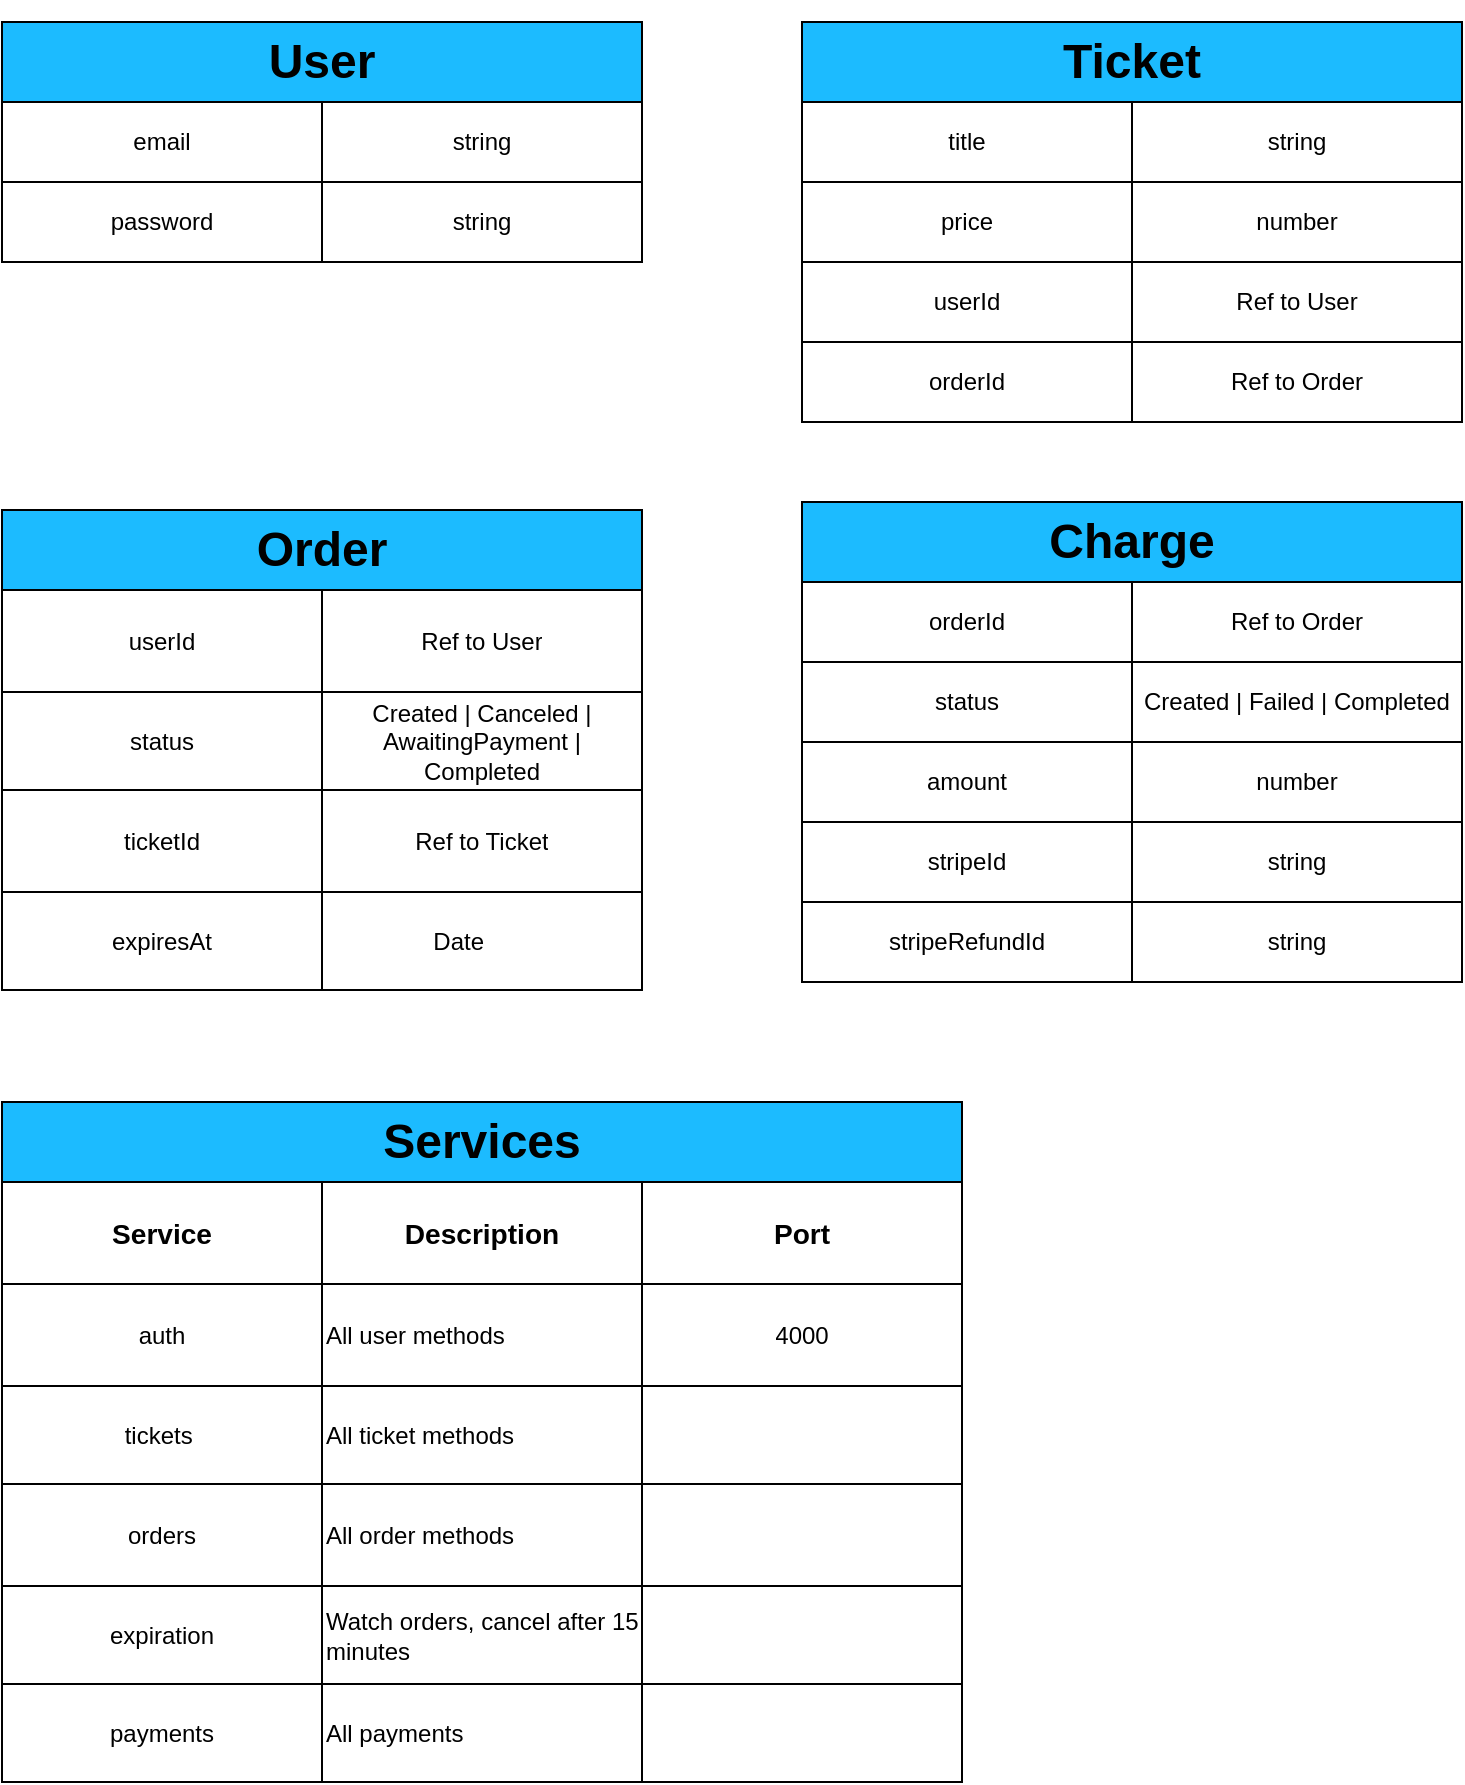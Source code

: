 <mxfile>
    <diagram id="C5RBs43oDa-KdzZeNtuy" name="Schema">
        <mxGraphModel dx="924" dy="2066" grid="1" gridSize="10" guides="1" tooltips="1" connect="1" arrows="1" fold="1" page="1" pageScale="1" pageWidth="827" pageHeight="1169" background="#ffffff" math="0" shadow="0">
            <root>
                <mxCell id="WIyWlLk6GJQsqaUBKTNV-0"/>
                <mxCell id="WIyWlLk6GJQsqaUBKTNV-1" parent="WIyWlLk6GJQsqaUBKTNV-0"/>
                <mxCell id="qfcaW2iggKkT8xaD9EVF-29" value="&lt;h1&gt;User&lt;/h1&gt;" style="shape=table;html=1;whiteSpace=wrap;startSize=40;container=1;collapsible=0;childLayout=tableLayout;strokeWidth=1;fillColor=#1CBBFF;strokeColor=#000000;fontColor=#000000;" parent="WIyWlLk6GJQsqaUBKTNV-1" vertex="1">
                    <mxGeometry x="40" width="320" height="120" as="geometry"/>
                </mxCell>
                <mxCell id="qfcaW2iggKkT8xaD9EVF-34" value="" style="shape=tableRow;horizontal=0;startSize=0;swimlaneHead=0;swimlaneBody=0;top=0;left=0;bottom=0;right=0;collapsible=0;dropTarget=0;fillColor=none;points=[[0,0.5],[1,0.5]];portConstraint=eastwest;strokeWidth=1;strokeColor=#000000;fontColor=#000000;" parent="qfcaW2iggKkT8xaD9EVF-29" vertex="1">
                    <mxGeometry y="40" width="320" height="40" as="geometry"/>
                </mxCell>
                <mxCell id="qfcaW2iggKkT8xaD9EVF-35" value="email" style="shape=partialRectangle;html=1;whiteSpace=wrap;connectable=0;fillColor=none;top=0;left=0;bottom=0;right=0;overflow=hidden;strokeWidth=1;strokeColor=#000000;fontColor=#000000;" parent="qfcaW2iggKkT8xaD9EVF-34" vertex="1">
                    <mxGeometry width="160" height="40" as="geometry">
                        <mxRectangle width="160" height="40" as="alternateBounds"/>
                    </mxGeometry>
                </mxCell>
                <mxCell id="qfcaW2iggKkT8xaD9EVF-37" value="string" style="shape=partialRectangle;html=1;whiteSpace=wrap;connectable=0;fillColor=none;top=0;left=0;bottom=0;right=0;overflow=hidden;strokeWidth=1;strokeColor=#000000;fontColor=#000000;" parent="qfcaW2iggKkT8xaD9EVF-34" vertex="1">
                    <mxGeometry x="160" width="160" height="40" as="geometry">
                        <mxRectangle width="160" height="40" as="alternateBounds"/>
                    </mxGeometry>
                </mxCell>
                <mxCell id="qfcaW2iggKkT8xaD9EVF-38" value="" style="shape=tableRow;horizontal=0;startSize=0;swimlaneHead=0;swimlaneBody=0;top=0;left=0;bottom=0;right=0;collapsible=0;dropTarget=0;fillColor=none;points=[[0,0.5],[1,0.5]];portConstraint=eastwest;strokeWidth=1;strokeColor=#000000;fontColor=#000000;" parent="qfcaW2iggKkT8xaD9EVF-29" vertex="1">
                    <mxGeometry y="80" width="320" height="40" as="geometry"/>
                </mxCell>
                <mxCell id="qfcaW2iggKkT8xaD9EVF-39" value="password" style="shape=partialRectangle;html=1;whiteSpace=wrap;connectable=0;fillColor=none;top=0;left=0;bottom=0;right=0;overflow=hidden;strokeWidth=1;strokeColor=#000000;fontColor=#000000;" parent="qfcaW2iggKkT8xaD9EVF-38" vertex="1">
                    <mxGeometry width="160" height="40" as="geometry">
                        <mxRectangle width="160" height="40" as="alternateBounds"/>
                    </mxGeometry>
                </mxCell>
                <mxCell id="qfcaW2iggKkT8xaD9EVF-41" value="string" style="shape=partialRectangle;html=1;whiteSpace=wrap;connectable=0;fillColor=none;top=0;left=0;bottom=0;right=0;overflow=hidden;pointerEvents=1;strokeWidth=1;strokeColor=#000000;fontColor=#000000;" parent="qfcaW2iggKkT8xaD9EVF-38" vertex="1">
                    <mxGeometry x="160" width="160" height="40" as="geometry">
                        <mxRectangle width="160" height="40" as="alternateBounds"/>
                    </mxGeometry>
                </mxCell>
                <mxCell id="0" value="&lt;h1&gt;Order&lt;/h1&gt;" style="shape=table;html=1;whiteSpace=wrap;startSize=40;container=1;collapsible=0;childLayout=tableLayout;strokeWidth=1;fillColor=#1CBBFF;strokeColor=#000000;fontColor=#000000;" parent="WIyWlLk6GJQsqaUBKTNV-1" vertex="1">
                    <mxGeometry x="40" y="244" width="320" height="240" as="geometry"/>
                </mxCell>
                <mxCell id="1" value="" style="shape=tableRow;horizontal=0;startSize=0;swimlaneHead=0;swimlaneBody=0;top=0;left=0;bottom=0;right=0;collapsible=0;dropTarget=0;fillColor=none;points=[[0,0.5],[1,0.5]];portConstraint=eastwest;strokeWidth=1;strokeColor=#000000;fontColor=#000000;" parent="0" vertex="1">
                    <mxGeometry y="40" width="320" height="51" as="geometry"/>
                </mxCell>
                <mxCell id="2" value="userId" style="shape=partialRectangle;html=1;whiteSpace=wrap;connectable=0;fillColor=none;top=0;left=0;bottom=0;right=0;overflow=hidden;strokeWidth=1;strokeColor=#000000;fontColor=#000000;" parent="1" vertex="1">
                    <mxGeometry width="160" height="51" as="geometry">
                        <mxRectangle width="160" height="51" as="alternateBounds"/>
                    </mxGeometry>
                </mxCell>
                <mxCell id="3" value="Ref to User" style="shape=partialRectangle;html=1;whiteSpace=wrap;connectable=0;fillColor=none;top=0;left=0;bottom=0;right=0;overflow=hidden;strokeWidth=1;strokeColor=#000000;fontColor=#000000;" parent="1" vertex="1">
                    <mxGeometry x="160" width="160" height="51" as="geometry">
                        <mxRectangle width="160" height="51" as="alternateBounds"/>
                    </mxGeometry>
                </mxCell>
                <mxCell id="4" value="" style="shape=tableRow;horizontal=0;startSize=0;swimlaneHead=0;swimlaneBody=0;top=0;left=0;bottom=0;right=0;collapsible=0;dropTarget=0;fillColor=none;points=[[0,0.5],[1,0.5]];portConstraint=eastwest;strokeWidth=1;strokeColor=#000000;fontColor=#000000;" parent="0" vertex="1">
                    <mxGeometry y="91" width="320" height="49" as="geometry"/>
                </mxCell>
                <mxCell id="5" value="status" style="shape=partialRectangle;html=1;whiteSpace=wrap;connectable=0;fillColor=none;top=0;left=0;bottom=0;right=0;overflow=hidden;strokeWidth=1;strokeColor=#000000;fontColor=#000000;" parent="4" vertex="1">
                    <mxGeometry width="160" height="49" as="geometry">
                        <mxRectangle width="160" height="49" as="alternateBounds"/>
                    </mxGeometry>
                </mxCell>
                <mxCell id="6" value="Created | Canceled | AwaitingPayment | Completed" style="shape=partialRectangle;html=1;whiteSpace=wrap;connectable=0;fillColor=none;top=0;left=0;bottom=0;right=0;overflow=hidden;pointerEvents=1;strokeWidth=1;strokeColor=#000000;fontColor=#000000;" parent="4" vertex="1">
                    <mxGeometry x="160" width="160" height="49" as="geometry">
                        <mxRectangle width="160" height="49" as="alternateBounds"/>
                    </mxGeometry>
                </mxCell>
                <mxCell id="7" style="shape=tableRow;horizontal=0;startSize=0;swimlaneHead=0;swimlaneBody=0;top=0;left=0;bottom=0;right=0;collapsible=0;dropTarget=0;fillColor=none;points=[[0,0.5],[1,0.5]];portConstraint=eastwest;strokeWidth=1;strokeColor=#000000;fontColor=#000000;" parent="0" vertex="1">
                    <mxGeometry y="140" width="320" height="51" as="geometry"/>
                </mxCell>
                <mxCell id="8" value="ticketId" style="shape=partialRectangle;html=1;whiteSpace=wrap;connectable=0;fillColor=none;top=0;left=0;bottom=0;right=0;overflow=hidden;strokeWidth=1;strokeColor=#000000;fontColor=#000000;" parent="7" vertex="1">
                    <mxGeometry width="160" height="51" as="geometry">
                        <mxRectangle width="160" height="51" as="alternateBounds"/>
                    </mxGeometry>
                </mxCell>
                <mxCell id="9" value="Ref to Ticket" style="shape=partialRectangle;html=1;whiteSpace=wrap;connectable=0;fillColor=none;top=0;left=0;bottom=0;right=0;overflow=hidden;pointerEvents=1;strokeWidth=1;strokeColor=#000000;fontColor=#000000;" parent="7" vertex="1">
                    <mxGeometry x="160" width="160" height="51" as="geometry">
                        <mxRectangle width="160" height="51" as="alternateBounds"/>
                    </mxGeometry>
                </mxCell>
                <mxCell id="13" style="shape=tableRow;horizontal=0;startSize=0;swimlaneHead=0;swimlaneBody=0;top=0;left=0;bottom=0;right=0;collapsible=0;dropTarget=0;fillColor=none;points=[[0,0.5],[1,0.5]];portConstraint=eastwest;strokeWidth=1;strokeColor=#000000;fontColor=#000000;" parent="0" vertex="1">
                    <mxGeometry y="191" width="320" height="49" as="geometry"/>
                </mxCell>
                <mxCell id="14" value="expiresAt" style="shape=partialRectangle;html=1;whiteSpace=wrap;connectable=0;fillColor=none;top=0;left=0;bottom=0;right=0;overflow=hidden;strokeWidth=1;strokeColor=#000000;fontColor=#000000;" parent="13" vertex="1">
                    <mxGeometry width="160" height="49" as="geometry">
                        <mxRectangle width="160" height="49" as="alternateBounds"/>
                    </mxGeometry>
                </mxCell>
                <mxCell id="15" value="Date&amp;nbsp; &amp;nbsp; &amp;nbsp; &amp;nbsp;" style="shape=partialRectangle;html=1;whiteSpace=wrap;connectable=0;fillColor=none;top=0;left=0;bottom=0;right=0;overflow=hidden;pointerEvents=1;strokeWidth=1;strokeColor=#000000;fontColor=#000000;" parent="13" vertex="1">
                    <mxGeometry x="160" width="160" height="49" as="geometry">
                        <mxRectangle width="160" height="49" as="alternateBounds"/>
                    </mxGeometry>
                </mxCell>
                <mxCell id="16" value="&lt;h1&gt;Ticket&lt;/h1&gt;" style="shape=table;html=1;whiteSpace=wrap;startSize=40;container=1;collapsible=0;childLayout=tableLayout;strokeWidth=1;fillColor=#1CBBFF;strokeColor=#000000;fontColor=#000000;" parent="WIyWlLk6GJQsqaUBKTNV-1" vertex="1">
                    <mxGeometry x="440" width="330" height="200" as="geometry"/>
                </mxCell>
                <mxCell id="17" value="" style="shape=tableRow;horizontal=0;startSize=0;swimlaneHead=0;swimlaneBody=0;top=0;left=0;bottom=0;right=0;collapsible=0;dropTarget=0;fillColor=none;points=[[0,0.5],[1,0.5]];portConstraint=eastwest;strokeWidth=1;strokeColor=#000000;fontColor=#000000;" parent="16" vertex="1">
                    <mxGeometry y="40" width="330" height="40" as="geometry"/>
                </mxCell>
                <mxCell id="18" value="title" style="shape=partialRectangle;html=1;whiteSpace=wrap;connectable=0;fillColor=none;top=0;left=0;bottom=0;right=0;overflow=hidden;strokeWidth=1;strokeColor=#000000;fontColor=#000000;" parent="17" vertex="1">
                    <mxGeometry width="165" height="40" as="geometry">
                        <mxRectangle width="165" height="40" as="alternateBounds"/>
                    </mxGeometry>
                </mxCell>
                <mxCell id="19" value="string" style="shape=partialRectangle;html=1;whiteSpace=wrap;connectable=0;fillColor=none;top=0;left=0;bottom=0;right=0;overflow=hidden;strokeWidth=1;strokeColor=#000000;fontColor=#000000;" parent="17" vertex="1">
                    <mxGeometry x="165" width="165" height="40" as="geometry">
                        <mxRectangle width="165" height="40" as="alternateBounds"/>
                    </mxGeometry>
                </mxCell>
                <mxCell id="20" value="" style="shape=tableRow;horizontal=0;startSize=0;swimlaneHead=0;swimlaneBody=0;top=0;left=0;bottom=0;right=0;collapsible=0;dropTarget=0;fillColor=none;points=[[0,0.5],[1,0.5]];portConstraint=eastwest;strokeWidth=1;strokeColor=#000000;fontColor=#000000;" parent="16" vertex="1">
                    <mxGeometry y="80" width="330" height="40" as="geometry"/>
                </mxCell>
                <mxCell id="21" value="price" style="shape=partialRectangle;html=1;whiteSpace=wrap;connectable=0;fillColor=none;top=0;left=0;bottom=0;right=0;overflow=hidden;strokeWidth=1;strokeColor=#000000;fontColor=#000000;" parent="20" vertex="1">
                    <mxGeometry width="165" height="40" as="geometry">
                        <mxRectangle width="165" height="40" as="alternateBounds"/>
                    </mxGeometry>
                </mxCell>
                <mxCell id="22" value="number" style="shape=partialRectangle;html=1;whiteSpace=wrap;connectable=0;fillColor=none;top=0;left=0;bottom=0;right=0;overflow=hidden;pointerEvents=1;strokeWidth=1;strokeColor=#000000;fontColor=#000000;" parent="20" vertex="1">
                    <mxGeometry x="165" width="165" height="40" as="geometry">
                        <mxRectangle width="165" height="40" as="alternateBounds"/>
                    </mxGeometry>
                </mxCell>
                <mxCell id="23" style="shape=tableRow;horizontal=0;startSize=0;swimlaneHead=0;swimlaneBody=0;top=0;left=0;bottom=0;right=0;collapsible=0;dropTarget=0;fillColor=none;points=[[0,0.5],[1,0.5]];portConstraint=eastwest;strokeWidth=1;strokeColor=#000000;fontColor=#000000;" parent="16" vertex="1">
                    <mxGeometry y="120" width="330" height="40" as="geometry"/>
                </mxCell>
                <mxCell id="24" value="userId" style="shape=partialRectangle;html=1;whiteSpace=wrap;connectable=0;fillColor=none;top=0;left=0;bottom=0;right=0;overflow=hidden;strokeWidth=1;strokeColor=#000000;fontColor=#000000;" parent="23" vertex="1">
                    <mxGeometry width="165" height="40" as="geometry">
                        <mxRectangle width="165" height="40" as="alternateBounds"/>
                    </mxGeometry>
                </mxCell>
                <mxCell id="25" value="Ref to User" style="shape=partialRectangle;html=1;whiteSpace=wrap;connectable=0;fillColor=none;top=0;left=0;bottom=0;right=0;overflow=hidden;pointerEvents=1;strokeWidth=1;strokeColor=#000000;fontColor=#000000;" parent="23" vertex="1">
                    <mxGeometry x="165" width="165" height="40" as="geometry">
                        <mxRectangle width="165" height="40" as="alternateBounds"/>
                    </mxGeometry>
                </mxCell>
                <mxCell id="26" style="shape=tableRow;horizontal=0;startSize=0;swimlaneHead=0;swimlaneBody=0;top=0;left=0;bottom=0;right=0;collapsible=0;dropTarget=0;fillColor=none;points=[[0,0.5],[1,0.5]];portConstraint=eastwest;strokeWidth=1;strokeColor=#000000;fontColor=#000000;" parent="16" vertex="1">
                    <mxGeometry y="160" width="330" height="40" as="geometry"/>
                </mxCell>
                <mxCell id="27" value="orderId" style="shape=partialRectangle;html=1;whiteSpace=wrap;connectable=0;fillColor=none;top=0;left=0;bottom=0;right=0;overflow=hidden;strokeWidth=1;strokeColor=#000000;fontColor=#000000;" parent="26" vertex="1">
                    <mxGeometry width="165" height="40" as="geometry">
                        <mxRectangle width="165" height="40" as="alternateBounds"/>
                    </mxGeometry>
                </mxCell>
                <mxCell id="28" value="Ref to Order" style="shape=partialRectangle;html=1;whiteSpace=wrap;connectable=0;fillColor=none;top=0;left=0;bottom=0;right=0;overflow=hidden;pointerEvents=1;strokeWidth=1;strokeColor=#000000;fontColor=#000000;" parent="26" vertex="1">
                    <mxGeometry x="165" width="165" height="40" as="geometry">
                        <mxRectangle width="165" height="40" as="alternateBounds"/>
                    </mxGeometry>
                </mxCell>
                <mxCell id="29" value="&lt;h1&gt;Charge&lt;/h1&gt;" style="shape=table;html=1;whiteSpace=wrap;startSize=40;container=1;collapsible=0;childLayout=tableLayout;strokeWidth=1;fillColor=#1CBBFF;strokeColor=#000000;fontColor=#000000;" parent="WIyWlLk6GJQsqaUBKTNV-1" vertex="1">
                    <mxGeometry x="440" y="240" width="330" height="240" as="geometry"/>
                </mxCell>
                <mxCell id="30" value="" style="shape=tableRow;horizontal=0;startSize=0;swimlaneHead=0;swimlaneBody=0;top=0;left=0;bottom=0;right=0;collapsible=0;dropTarget=0;fillColor=none;points=[[0,0.5],[1,0.5]];portConstraint=eastwest;strokeWidth=1;strokeColor=#000000;fontColor=#000000;" parent="29" vertex="1">
                    <mxGeometry y="40" width="330" height="40" as="geometry"/>
                </mxCell>
                <mxCell id="31" value="orderId" style="shape=partialRectangle;html=1;whiteSpace=wrap;connectable=0;fillColor=none;top=0;left=0;bottom=0;right=0;overflow=hidden;strokeWidth=1;strokeColor=#000000;fontColor=#000000;" parent="30" vertex="1">
                    <mxGeometry width="165" height="40" as="geometry">
                        <mxRectangle width="165" height="40" as="alternateBounds"/>
                    </mxGeometry>
                </mxCell>
                <mxCell id="32" value="Ref to Order" style="shape=partialRectangle;html=1;whiteSpace=wrap;connectable=0;fillColor=none;top=0;left=0;bottom=0;right=0;overflow=hidden;strokeWidth=1;strokeColor=#000000;fontColor=#000000;" parent="30" vertex="1">
                    <mxGeometry x="165" width="165" height="40" as="geometry">
                        <mxRectangle width="165" height="40" as="alternateBounds"/>
                    </mxGeometry>
                </mxCell>
                <mxCell id="33" value="" style="shape=tableRow;horizontal=0;startSize=0;swimlaneHead=0;swimlaneBody=0;top=0;left=0;bottom=0;right=0;collapsible=0;dropTarget=0;fillColor=none;points=[[0,0.5],[1,0.5]];portConstraint=eastwest;strokeWidth=1;strokeColor=#000000;fontColor=#000000;" parent="29" vertex="1">
                    <mxGeometry y="80" width="330" height="40" as="geometry"/>
                </mxCell>
                <mxCell id="34" value="status" style="shape=partialRectangle;html=1;whiteSpace=wrap;connectable=0;fillColor=none;top=0;left=0;bottom=0;right=0;overflow=hidden;strokeWidth=1;strokeColor=#000000;fontColor=#000000;" parent="33" vertex="1">
                    <mxGeometry width="165" height="40" as="geometry">
                        <mxRectangle width="165" height="40" as="alternateBounds"/>
                    </mxGeometry>
                </mxCell>
                <mxCell id="35" value="Created | Failed | Completed" style="shape=partialRectangle;html=1;whiteSpace=wrap;connectable=0;fillColor=none;top=0;left=0;bottom=0;right=0;overflow=hidden;pointerEvents=1;strokeWidth=1;strokeColor=#000000;fontColor=#000000;" parent="33" vertex="1">
                    <mxGeometry x="165" width="165" height="40" as="geometry">
                        <mxRectangle width="165" height="40" as="alternateBounds"/>
                    </mxGeometry>
                </mxCell>
                <mxCell id="36" style="shape=tableRow;horizontal=0;startSize=0;swimlaneHead=0;swimlaneBody=0;top=0;left=0;bottom=0;right=0;collapsible=0;dropTarget=0;fillColor=none;points=[[0,0.5],[1,0.5]];portConstraint=eastwest;strokeWidth=1;strokeColor=#000000;fontColor=#000000;" parent="29" vertex="1">
                    <mxGeometry y="120" width="330" height="40" as="geometry"/>
                </mxCell>
                <mxCell id="37" value="amount" style="shape=partialRectangle;html=1;whiteSpace=wrap;connectable=0;fillColor=none;top=0;left=0;bottom=0;right=0;overflow=hidden;strokeWidth=1;strokeColor=#000000;fontColor=#000000;" parent="36" vertex="1">
                    <mxGeometry width="165" height="40" as="geometry">
                        <mxRectangle width="165" height="40" as="alternateBounds"/>
                    </mxGeometry>
                </mxCell>
                <mxCell id="38" value="number" style="shape=partialRectangle;html=1;whiteSpace=wrap;connectable=0;fillColor=none;top=0;left=0;bottom=0;right=0;overflow=hidden;pointerEvents=1;strokeWidth=1;strokeColor=#000000;fontColor=#000000;" parent="36" vertex="1">
                    <mxGeometry x="165" width="165" height="40" as="geometry">
                        <mxRectangle width="165" height="40" as="alternateBounds"/>
                    </mxGeometry>
                </mxCell>
                <mxCell id="39" style="shape=tableRow;horizontal=0;startSize=0;swimlaneHead=0;swimlaneBody=0;top=0;left=0;bottom=0;right=0;collapsible=0;dropTarget=0;fillColor=none;points=[[0,0.5],[1,0.5]];portConstraint=eastwest;strokeWidth=1;strokeColor=#000000;fontColor=#000000;" parent="29" vertex="1">
                    <mxGeometry y="160" width="330" height="40" as="geometry"/>
                </mxCell>
                <mxCell id="40" value="stripeId" style="shape=partialRectangle;html=1;whiteSpace=wrap;connectable=0;fillColor=none;top=0;left=0;bottom=0;right=0;overflow=hidden;strokeWidth=1;strokeColor=#000000;fontColor=#000000;" parent="39" vertex="1">
                    <mxGeometry width="165" height="40" as="geometry">
                        <mxRectangle width="165" height="40" as="alternateBounds"/>
                    </mxGeometry>
                </mxCell>
                <mxCell id="41" value="string" style="shape=partialRectangle;html=1;whiteSpace=wrap;connectable=0;fillColor=none;top=0;left=0;bottom=0;right=0;overflow=hidden;pointerEvents=1;strokeWidth=1;strokeColor=#000000;fontColor=#000000;" parent="39" vertex="1">
                    <mxGeometry x="165" width="165" height="40" as="geometry">
                        <mxRectangle width="165" height="40" as="alternateBounds"/>
                    </mxGeometry>
                </mxCell>
                <mxCell id="42" style="shape=tableRow;horizontal=0;startSize=0;swimlaneHead=0;swimlaneBody=0;top=0;left=0;bottom=0;right=0;collapsible=0;dropTarget=0;fillColor=none;points=[[0,0.5],[1,0.5]];portConstraint=eastwest;strokeWidth=1;strokeColor=#000000;fontColor=#000000;" parent="29" vertex="1">
                    <mxGeometry y="200" width="330" height="40" as="geometry"/>
                </mxCell>
                <mxCell id="43" value="stripeRefundId" style="shape=partialRectangle;html=1;whiteSpace=wrap;connectable=0;fillColor=none;top=0;left=0;bottom=0;right=0;overflow=hidden;strokeWidth=1;strokeColor=#000000;fontColor=#000000;" parent="42" vertex="1">
                    <mxGeometry width="165" height="40" as="geometry">
                        <mxRectangle width="165" height="40" as="alternateBounds"/>
                    </mxGeometry>
                </mxCell>
                <mxCell id="44" value="string" style="shape=partialRectangle;html=1;whiteSpace=wrap;connectable=0;fillColor=none;top=0;left=0;bottom=0;right=0;overflow=hidden;pointerEvents=1;strokeWidth=1;strokeColor=#000000;fontColor=#000000;" parent="42" vertex="1">
                    <mxGeometry x="165" width="165" height="40" as="geometry">
                        <mxRectangle width="165" height="40" as="alternateBounds"/>
                    </mxGeometry>
                </mxCell>
                <mxCell id="45" value="&lt;h1&gt;Services&lt;/h1&gt;" style="shape=table;html=1;whiteSpace=wrap;startSize=40;container=1;collapsible=0;childLayout=tableLayout;strokeWidth=1;fillColor=#1CBBFF;strokeColor=#000000;fontColor=#000000;" parent="WIyWlLk6GJQsqaUBKTNV-1" vertex="1">
                    <mxGeometry x="40" y="540" width="480" height="340" as="geometry"/>
                </mxCell>
                <mxCell id="70" style="shape=tableRow;horizontal=0;startSize=0;swimlaneHead=0;swimlaneBody=0;top=0;left=0;bottom=0;right=0;collapsible=0;dropTarget=0;fillColor=none;points=[[0,0.5],[1,0.5]];portConstraint=eastwest;strokeWidth=1;strokeColor=#000000;fontColor=#000000;" parent="45" vertex="1">
                    <mxGeometry y="40" width="480" height="51" as="geometry"/>
                </mxCell>
                <mxCell id="71" value="&lt;h3&gt;Service&lt;/h3&gt;" style="shape=partialRectangle;html=1;whiteSpace=wrap;connectable=0;fillColor=none;top=0;left=0;bottom=0;right=0;overflow=hidden;strokeWidth=1;strokeColor=#000000;fontColor=#000000;" parent="70" vertex="1">
                    <mxGeometry width="160" height="51" as="geometry">
                        <mxRectangle width="160" height="51" as="alternateBounds"/>
                    </mxGeometry>
                </mxCell>
                <mxCell id="72" value="&lt;h3&gt;Description&lt;/h3&gt;" style="shape=partialRectangle;html=1;whiteSpace=wrap;connectable=0;fillColor=none;top=0;left=0;bottom=0;right=0;overflow=hidden;strokeWidth=1;align=center;strokeColor=#000000;fontColor=#000000;" parent="70" vertex="1">
                    <mxGeometry x="160" width="160" height="51" as="geometry">
                        <mxRectangle width="160" height="51" as="alternateBounds"/>
                    </mxGeometry>
                </mxCell>
                <mxCell id="73" value="&lt;h3&gt;Port&lt;/h3&gt;" style="shape=partialRectangle;html=1;whiteSpace=wrap;connectable=0;fillColor=none;top=0;left=0;bottom=0;right=0;overflow=hidden;strokeWidth=1;align=center;strokeColor=#000000;fontColor=#000000;" parent="70" vertex="1">
                    <mxGeometry x="320" width="160" height="51" as="geometry">
                        <mxRectangle width="160" height="51" as="alternateBounds"/>
                    </mxGeometry>
                </mxCell>
                <mxCell id="46" value="" style="shape=tableRow;horizontal=0;startSize=0;swimlaneHead=0;swimlaneBody=0;top=0;left=0;bottom=0;right=0;collapsible=0;dropTarget=0;fillColor=none;points=[[0,0.5],[1,0.5]];portConstraint=eastwest;strokeWidth=1;strokeColor=#000000;fontColor=#000000;" parent="45" vertex="1">
                    <mxGeometry y="91" width="480" height="51" as="geometry"/>
                </mxCell>
                <mxCell id="47" value="auth" style="shape=partialRectangle;html=1;whiteSpace=wrap;connectable=0;fillColor=none;top=0;left=0;bottom=0;right=0;overflow=hidden;strokeWidth=1;strokeColor=#000000;fontColor=#000000;" parent="46" vertex="1">
                    <mxGeometry width="160" height="51" as="geometry">
                        <mxRectangle width="160" height="51" as="alternateBounds"/>
                    </mxGeometry>
                </mxCell>
                <mxCell id="60" value="All user methods" style="shape=partialRectangle;html=1;whiteSpace=wrap;connectable=0;fillColor=none;top=0;left=0;bottom=0;right=0;overflow=hidden;strokeWidth=1;align=left;strokeColor=#000000;fontColor=#000000;" parent="46" vertex="1">
                    <mxGeometry x="160" width="160" height="51" as="geometry">
                        <mxRectangle width="160" height="51" as="alternateBounds"/>
                    </mxGeometry>
                </mxCell>
                <mxCell id="65" value="4000" style="shape=partialRectangle;html=1;whiteSpace=wrap;connectable=0;fillColor=none;top=0;left=0;bottom=0;right=0;overflow=hidden;strokeWidth=1;align=center;strokeColor=#000000;fontColor=#000000;" parent="46" vertex="1">
                    <mxGeometry x="320" width="160" height="51" as="geometry">
                        <mxRectangle width="160" height="51" as="alternateBounds"/>
                    </mxGeometry>
                </mxCell>
                <mxCell id="49" value="" style="shape=tableRow;horizontal=0;startSize=0;swimlaneHead=0;swimlaneBody=0;top=0;left=0;bottom=0;right=0;collapsible=0;dropTarget=0;fillColor=none;points=[[0,0.5],[1,0.5]];portConstraint=eastwest;strokeWidth=1;strokeColor=#000000;fontColor=#000000;" parent="45" vertex="1">
                    <mxGeometry y="142" width="480" height="49" as="geometry"/>
                </mxCell>
                <mxCell id="50" value="tickets&amp;nbsp;" style="shape=partialRectangle;html=1;whiteSpace=wrap;connectable=0;fillColor=none;top=0;left=0;bottom=0;right=0;overflow=hidden;strokeWidth=1;strokeColor=#000000;fontColor=#000000;" parent="49" vertex="1">
                    <mxGeometry width="160" height="49" as="geometry">
                        <mxRectangle width="160" height="49" as="alternateBounds"/>
                    </mxGeometry>
                </mxCell>
                <mxCell id="61" value="All ticket methods" style="shape=partialRectangle;html=1;whiteSpace=wrap;connectable=0;fillColor=none;top=0;left=0;bottom=0;right=0;overflow=hidden;strokeWidth=1;align=left;strokeColor=#000000;fontColor=#000000;" parent="49" vertex="1">
                    <mxGeometry x="160" width="160" height="49" as="geometry">
                        <mxRectangle width="160" height="49" as="alternateBounds"/>
                    </mxGeometry>
                </mxCell>
                <mxCell id="66" style="shape=partialRectangle;html=1;whiteSpace=wrap;connectable=0;fillColor=none;top=0;left=0;bottom=0;right=0;overflow=hidden;strokeWidth=1;align=left;strokeColor=#000000;fontColor=#000000;" parent="49" vertex="1">
                    <mxGeometry x="320" width="160" height="49" as="geometry">
                        <mxRectangle width="160" height="49" as="alternateBounds"/>
                    </mxGeometry>
                </mxCell>
                <mxCell id="52" style="shape=tableRow;horizontal=0;startSize=0;swimlaneHead=0;swimlaneBody=0;top=0;left=0;bottom=0;right=0;collapsible=0;dropTarget=0;fillColor=none;points=[[0,0.5],[1,0.5]];portConstraint=eastwest;strokeWidth=1;strokeColor=#000000;fontColor=#000000;" parent="45" vertex="1">
                    <mxGeometry y="191" width="480" height="51" as="geometry"/>
                </mxCell>
                <mxCell id="53" value="orders" style="shape=partialRectangle;html=1;whiteSpace=wrap;connectable=0;fillColor=none;top=0;left=0;bottom=0;right=0;overflow=hidden;strokeWidth=1;strokeColor=#000000;fontColor=#000000;" parent="52" vertex="1">
                    <mxGeometry width="160" height="51" as="geometry">
                        <mxRectangle width="160" height="51" as="alternateBounds"/>
                    </mxGeometry>
                </mxCell>
                <mxCell id="62" value="All order methods" style="shape=partialRectangle;html=1;whiteSpace=wrap;connectable=0;fillColor=none;top=0;left=0;bottom=0;right=0;overflow=hidden;strokeWidth=1;align=left;strokeColor=#000000;fontColor=#000000;" parent="52" vertex="1">
                    <mxGeometry x="160" width="160" height="51" as="geometry">
                        <mxRectangle width="160" height="51" as="alternateBounds"/>
                    </mxGeometry>
                </mxCell>
                <mxCell id="67" style="shape=partialRectangle;html=1;whiteSpace=wrap;connectable=0;fillColor=none;top=0;left=0;bottom=0;right=0;overflow=hidden;strokeWidth=1;align=left;strokeColor=#000000;fontColor=#000000;" parent="52" vertex="1">
                    <mxGeometry x="320" width="160" height="51" as="geometry">
                        <mxRectangle width="160" height="51" as="alternateBounds"/>
                    </mxGeometry>
                </mxCell>
                <mxCell id="55" style="shape=tableRow;horizontal=0;startSize=0;swimlaneHead=0;swimlaneBody=0;top=0;left=0;bottom=0;right=0;collapsible=0;dropTarget=0;fillColor=none;points=[[0,0.5],[1,0.5]];portConstraint=eastwest;strokeWidth=1;strokeColor=#000000;fontColor=#000000;" parent="45" vertex="1">
                    <mxGeometry y="242" width="480" height="49" as="geometry"/>
                </mxCell>
                <mxCell id="56" value="expiration" style="shape=partialRectangle;html=1;whiteSpace=wrap;connectable=0;fillColor=none;top=0;left=0;bottom=0;right=0;overflow=hidden;strokeWidth=1;strokeColor=#000000;fontColor=#000000;" parent="55" vertex="1">
                    <mxGeometry width="160" height="49" as="geometry">
                        <mxRectangle width="160" height="49" as="alternateBounds"/>
                    </mxGeometry>
                </mxCell>
                <mxCell id="63" value="Watch orders, cancel after 15 minutes" style="shape=partialRectangle;html=1;whiteSpace=wrap;connectable=0;fillColor=none;top=0;left=0;bottom=0;right=0;overflow=hidden;strokeWidth=1;align=left;strokeColor=#000000;fontColor=#000000;" parent="55" vertex="1">
                    <mxGeometry x="160" width="160" height="49" as="geometry">
                        <mxRectangle width="160" height="49" as="alternateBounds"/>
                    </mxGeometry>
                </mxCell>
                <mxCell id="68" style="shape=partialRectangle;html=1;whiteSpace=wrap;connectable=0;fillColor=none;top=0;left=0;bottom=0;right=0;overflow=hidden;strokeWidth=1;align=left;strokeColor=#000000;fontColor=#000000;" parent="55" vertex="1">
                    <mxGeometry x="320" width="160" height="49" as="geometry">
                        <mxRectangle width="160" height="49" as="alternateBounds"/>
                    </mxGeometry>
                </mxCell>
                <mxCell id="58" style="shape=tableRow;horizontal=0;startSize=0;swimlaneHead=0;swimlaneBody=0;top=0;left=0;bottom=0;right=0;collapsible=0;dropTarget=0;fillColor=none;points=[[0,0.5],[1,0.5]];portConstraint=eastwest;strokeWidth=1;strokeColor=#000000;fontColor=#000000;" parent="45" vertex="1">
                    <mxGeometry y="291" width="480" height="49" as="geometry"/>
                </mxCell>
                <mxCell id="59" value="payments" style="shape=partialRectangle;html=1;whiteSpace=wrap;connectable=0;fillColor=none;top=0;left=0;bottom=0;right=0;overflow=hidden;strokeWidth=1;strokeColor=#000000;fontColor=#000000;" parent="58" vertex="1">
                    <mxGeometry width="160" height="49" as="geometry">
                        <mxRectangle width="160" height="49" as="alternateBounds"/>
                    </mxGeometry>
                </mxCell>
                <mxCell id="64" value="All payments" style="shape=partialRectangle;html=1;whiteSpace=wrap;connectable=0;fillColor=none;top=0;left=0;bottom=0;right=0;overflow=hidden;strokeWidth=1;align=left;strokeColor=#000000;fontColor=#000000;" parent="58" vertex="1">
                    <mxGeometry x="160" width="160" height="49" as="geometry">
                        <mxRectangle width="160" height="49" as="alternateBounds"/>
                    </mxGeometry>
                </mxCell>
                <mxCell id="69" style="shape=partialRectangle;html=1;whiteSpace=wrap;connectable=0;fillColor=none;top=0;left=0;bottom=0;right=0;overflow=hidden;strokeWidth=1;align=left;strokeColor=#000000;fontColor=#000000;" parent="58" vertex="1">
                    <mxGeometry x="320" width="160" height="49" as="geometry">
                        <mxRectangle width="160" height="49" as="alternateBounds"/>
                    </mxGeometry>
                </mxCell>
            </root>
        </mxGraphModel>
    </diagram>
    <diagram id="Ie4nuSu3fujYdwQfA6NA" name="Auth Routes">
        <mxGraphModel dx="647" dy="628" grid="1" gridSize="10" guides="1" tooltips="1" connect="1" arrows="1" fold="1" page="1" pageScale="1" pageWidth="850" pageHeight="1100" background="#FFFFFF" math="0" shadow="0">
            <root>
                <object label="" id="pAdnZ-3aWJ6jdG0EYMd4-0">
                    <mxCell/>
                </object>
                <mxCell id="pAdnZ-3aWJ6jdG0EYMd4-1" parent="pAdnZ-3aWJ6jdG0EYMd4-0"/>
                <mxCell id="ibmm9HgyVVwJE_FOCLBG-0" value="&lt;h1&gt;Auth Route: tickets.prod&lt;/h1&gt;" style="shape=table;html=1;whiteSpace=wrap;startSize=40;container=1;collapsible=0;childLayout=tableLayout;strokeWidth=1;fillColor=#1CBBFF;strokeColor=#000000;fontColor=#000000;" vertex="1" parent="pAdnZ-3aWJ6jdG0EYMd4-1">
                    <mxGeometry x="20" y="250" width="640" height="291" as="geometry"/>
                </mxCell>
                <mxCell id="ibmm9HgyVVwJE_FOCLBG-1" style="shape=tableRow;horizontal=0;startSize=0;swimlaneHead=0;swimlaneBody=0;top=0;left=0;bottom=0;right=0;collapsible=0;dropTarget=0;fillColor=none;points=[[0,0.5],[1,0.5]];portConstraint=eastwest;strokeWidth=1;strokeColor=#000000;fontColor=#000000;" vertex="1" parent="ibmm9HgyVVwJE_FOCLBG-0">
                    <mxGeometry y="40" width="640" height="51" as="geometry"/>
                </mxCell>
                <mxCell id="ibmm9HgyVVwJE_FOCLBG-2" value="&lt;h3&gt;Route&lt;/h3&gt;" style="shape=partialRectangle;html=1;whiteSpace=wrap;connectable=0;fillColor=none;top=0;left=0;bottom=0;right=0;overflow=hidden;strokeWidth=1;strokeColor=#000000;fontColor=#000000;" vertex="1" parent="ibmm9HgyVVwJE_FOCLBG-1">
                    <mxGeometry width="160" height="51" as="geometry">
                        <mxRectangle width="160" height="51" as="alternateBounds"/>
                    </mxGeometry>
                </mxCell>
                <mxCell id="ibmm9HgyVVwJE_FOCLBG-3" value="&lt;h3&gt;Method&lt;/h3&gt;" style="shape=partialRectangle;html=1;whiteSpace=wrap;connectable=0;fillColor=none;top=0;left=0;bottom=0;right=0;overflow=hidden;strokeWidth=1;align=center;strokeColor=#000000;fontColor=#000000;" vertex="1" parent="ibmm9HgyVVwJE_FOCLBG-1">
                    <mxGeometry x="160" width="160" height="51" as="geometry">
                        <mxRectangle width="160" height="51" as="alternateBounds"/>
                    </mxGeometry>
                </mxCell>
                <mxCell id="ibmm9HgyVVwJE_FOCLBG-4" value="&lt;h3&gt;Body&lt;/h3&gt;" style="shape=partialRectangle;html=1;whiteSpace=wrap;connectable=0;fillColor=none;top=0;left=0;bottom=0;right=0;overflow=hidden;strokeWidth=1;align=center;strokeColor=#000000;fontColor=#000000;" vertex="1" parent="ibmm9HgyVVwJE_FOCLBG-1">
                    <mxGeometry x="320" width="160" height="51" as="geometry">
                        <mxRectangle width="160" height="51" as="alternateBounds"/>
                    </mxGeometry>
                </mxCell>
                <mxCell id="ibmm9HgyVVwJE_FOCLBG-25" value="&lt;h3&gt;Purpose&lt;/h3&gt;" style="shape=partialRectangle;html=1;whiteSpace=wrap;connectable=0;fillColor=none;top=0;left=0;bottom=0;right=0;overflow=hidden;strokeWidth=1;align=center;strokeColor=#000000;fontColor=#000000;" vertex="1" parent="ibmm9HgyVVwJE_FOCLBG-1">
                    <mxGeometry x="480" width="160" height="51" as="geometry">
                        <mxRectangle width="160" height="51" as="alternateBounds"/>
                    </mxGeometry>
                </mxCell>
                <mxCell id="ibmm9HgyVVwJE_FOCLBG-5" value="" style="shape=tableRow;horizontal=0;startSize=0;swimlaneHead=0;swimlaneBody=0;top=0;left=0;bottom=0;right=0;collapsible=0;dropTarget=0;fillColor=none;points=[[0,0.5],[1,0.5]];portConstraint=eastwest;strokeWidth=1;strokeColor=#000000;fontColor=#000000;" vertex="1" parent="ibmm9HgyVVwJE_FOCLBG-0">
                    <mxGeometry y="91" width="640" height="51" as="geometry"/>
                </mxCell>
                <mxCell id="ibmm9HgyVVwJE_FOCLBG-6" value="/api/v1/users/signup" style="shape=partialRectangle;html=1;whiteSpace=wrap;connectable=0;fillColor=none;top=0;left=0;bottom=0;right=0;overflow=hidden;strokeWidth=1;strokeColor=#000000;fontColor=#000000;" vertex="1" parent="ibmm9HgyVVwJE_FOCLBG-5">
                    <mxGeometry width="160" height="51" as="geometry">
                        <mxRectangle width="160" height="51" as="alternateBounds"/>
                    </mxGeometry>
                </mxCell>
                <mxCell id="ibmm9HgyVVwJE_FOCLBG-7" value="POST" style="shape=partialRectangle;html=1;whiteSpace=wrap;connectable=0;fillColor=none;top=0;left=0;bottom=0;right=0;overflow=hidden;strokeWidth=1;align=center;strokeColor=#000000;fontColor=#000000;" vertex="1" parent="ibmm9HgyVVwJE_FOCLBG-5">
                    <mxGeometry x="160" width="160" height="51" as="geometry">
                        <mxRectangle width="160" height="51" as="alternateBounds"/>
                    </mxGeometry>
                </mxCell>
                <mxCell id="ibmm9HgyVVwJE_FOCLBG-8" value="{email: string, password: string}" style="shape=partialRectangle;html=1;whiteSpace=wrap;connectable=0;fillColor=none;top=0;left=0;bottom=0;right=0;overflow=hidden;strokeWidth=1;align=center;strokeColor=#000000;fontColor=#000000;" vertex="1" parent="ibmm9HgyVVwJE_FOCLBG-5">
                    <mxGeometry x="320" width="160" height="51" as="geometry">
                        <mxRectangle width="160" height="51" as="alternateBounds"/>
                    </mxGeometry>
                </mxCell>
                <mxCell id="ibmm9HgyVVwJE_FOCLBG-26" value="sign up" style="shape=partialRectangle;html=1;whiteSpace=wrap;connectable=0;fillColor=none;top=0;left=0;bottom=0;right=0;overflow=hidden;strokeWidth=1;align=center;strokeColor=#000000;fontColor=#000000;" vertex="1" parent="ibmm9HgyVVwJE_FOCLBG-5">
                    <mxGeometry x="480" width="160" height="51" as="geometry">
                        <mxRectangle width="160" height="51" as="alternateBounds"/>
                    </mxGeometry>
                </mxCell>
                <mxCell id="ibmm9HgyVVwJE_FOCLBG-9" value="" style="shape=tableRow;horizontal=0;startSize=0;swimlaneHead=0;swimlaneBody=0;top=0;left=0;bottom=0;right=0;collapsible=0;dropTarget=0;fillColor=none;points=[[0,0.5],[1,0.5]];portConstraint=eastwest;strokeWidth=1;strokeColor=#000000;fontColor=#000000;" vertex="1" parent="ibmm9HgyVVwJE_FOCLBG-0">
                    <mxGeometry y="142" width="640" height="49" as="geometry"/>
                </mxCell>
                <mxCell id="ibmm9HgyVVwJE_FOCLBG-10" value="/api/v1/users/signin" style="shape=partialRectangle;html=1;whiteSpace=wrap;connectable=0;fillColor=none;top=0;left=0;bottom=0;right=0;overflow=hidden;strokeWidth=1;strokeColor=#000000;fontColor=#000000;" vertex="1" parent="ibmm9HgyVVwJE_FOCLBG-9">
                    <mxGeometry width="160" height="49" as="geometry">
                        <mxRectangle width="160" height="49" as="alternateBounds"/>
                    </mxGeometry>
                </mxCell>
                <mxCell id="ibmm9HgyVVwJE_FOCLBG-11" value="POST" style="shape=partialRectangle;html=1;whiteSpace=wrap;connectable=0;fillColor=none;top=0;left=0;bottom=0;right=0;overflow=hidden;strokeWidth=1;align=center;strokeColor=#000000;fontColor=#000000;" vertex="1" parent="ibmm9HgyVVwJE_FOCLBG-9">
                    <mxGeometry x="160" width="160" height="49" as="geometry">
                        <mxRectangle width="160" height="49" as="alternateBounds"/>
                    </mxGeometry>
                </mxCell>
                <mxCell id="ibmm9HgyVVwJE_FOCLBG-12" value="{email: string, passowrd: string}" style="shape=partialRectangle;html=1;whiteSpace=wrap;connectable=0;fillColor=none;top=0;left=0;bottom=0;right=0;overflow=hidden;strokeWidth=1;align=left;strokeColor=#000000;fontColor=#000000;" vertex="1" parent="ibmm9HgyVVwJE_FOCLBG-9">
                    <mxGeometry x="320" width="160" height="49" as="geometry">
                        <mxRectangle width="160" height="49" as="alternateBounds"/>
                    </mxGeometry>
                </mxCell>
                <mxCell id="ibmm9HgyVVwJE_FOCLBG-27" value="sign in" style="shape=partialRectangle;html=1;whiteSpace=wrap;connectable=0;fillColor=none;top=0;left=0;bottom=0;right=0;overflow=hidden;strokeWidth=1;align=center;strokeColor=#000000;fontColor=#000000;" vertex="1" parent="ibmm9HgyVVwJE_FOCLBG-9">
                    <mxGeometry x="480" width="160" height="49" as="geometry">
                        <mxRectangle width="160" height="49" as="alternateBounds"/>
                    </mxGeometry>
                </mxCell>
                <mxCell id="ibmm9HgyVVwJE_FOCLBG-13" style="shape=tableRow;horizontal=0;startSize=0;swimlaneHead=0;swimlaneBody=0;top=0;left=0;bottom=0;right=0;collapsible=0;dropTarget=0;fillColor=none;points=[[0,0.5],[1,0.5]];portConstraint=eastwest;strokeWidth=1;strokeColor=#000000;fontColor=#000000;" vertex="1" parent="ibmm9HgyVVwJE_FOCLBG-0">
                    <mxGeometry y="191" width="640" height="51" as="geometry"/>
                </mxCell>
                <mxCell id="ibmm9HgyVVwJE_FOCLBG-14" value="/api/v1/users/signout" style="shape=partialRectangle;html=1;whiteSpace=wrap;connectable=0;fillColor=none;top=0;left=0;bottom=0;right=0;overflow=hidden;strokeWidth=1;strokeColor=#000000;fontColor=#000000;" vertex="1" parent="ibmm9HgyVVwJE_FOCLBG-13">
                    <mxGeometry width="160" height="51" as="geometry">
                        <mxRectangle width="160" height="51" as="alternateBounds"/>
                    </mxGeometry>
                </mxCell>
                <mxCell id="ibmm9HgyVVwJE_FOCLBG-15" value="POST" style="shape=partialRectangle;html=1;whiteSpace=wrap;connectable=0;fillColor=none;top=0;left=0;bottom=0;right=0;overflow=hidden;strokeWidth=1;align=center;strokeColor=#000000;fontColor=#000000;" vertex="1" parent="ibmm9HgyVVwJE_FOCLBG-13">
                    <mxGeometry x="160" width="160" height="51" as="geometry">
                        <mxRectangle width="160" height="51" as="alternateBounds"/>
                    </mxGeometry>
                </mxCell>
                <mxCell id="ibmm9HgyVVwJE_FOCLBG-16" value="{}" style="shape=partialRectangle;html=1;whiteSpace=wrap;connectable=0;fillColor=none;top=0;left=0;bottom=0;right=0;overflow=hidden;strokeWidth=1;align=center;strokeColor=#000000;fontColor=#000000;" vertex="1" parent="ibmm9HgyVVwJE_FOCLBG-13">
                    <mxGeometry x="320" width="160" height="51" as="geometry">
                        <mxRectangle width="160" height="51" as="alternateBounds"/>
                    </mxGeometry>
                </mxCell>
                <mxCell id="ibmm9HgyVVwJE_FOCLBG-28" value="sign out" style="shape=partialRectangle;html=1;whiteSpace=wrap;connectable=0;fillColor=none;top=0;left=0;bottom=0;right=0;overflow=hidden;strokeWidth=1;align=center;strokeColor=#000000;fontColor=#000000;" vertex="1" parent="ibmm9HgyVVwJE_FOCLBG-13">
                    <mxGeometry x="480" width="160" height="51" as="geometry">
                        <mxRectangle width="160" height="51" as="alternateBounds"/>
                    </mxGeometry>
                </mxCell>
                <mxCell id="ibmm9HgyVVwJE_FOCLBG-17" style="shape=tableRow;horizontal=0;startSize=0;swimlaneHead=0;swimlaneBody=0;top=0;left=0;bottom=0;right=0;collapsible=0;dropTarget=0;fillColor=none;points=[[0,0.5],[1,0.5]];portConstraint=eastwest;strokeWidth=1;strokeColor=#000000;fontColor=#000000;" vertex="1" parent="ibmm9HgyVVwJE_FOCLBG-0">
                    <mxGeometry y="242" width="640" height="49" as="geometry"/>
                </mxCell>
                <mxCell id="ibmm9HgyVVwJE_FOCLBG-18" value="/api/v1/users/currentuser" style="shape=partialRectangle;html=1;whiteSpace=wrap;connectable=0;fillColor=none;top=0;left=0;bottom=0;right=0;overflow=hidden;strokeWidth=1;strokeColor=#000000;fontColor=#000000;" vertex="1" parent="ibmm9HgyVVwJE_FOCLBG-17">
                    <mxGeometry width="160" height="49" as="geometry">
                        <mxRectangle width="160" height="49" as="alternateBounds"/>
                    </mxGeometry>
                </mxCell>
                <mxCell id="ibmm9HgyVVwJE_FOCLBG-19" value="POST" style="shape=partialRectangle;html=1;whiteSpace=wrap;connectable=0;fillColor=none;top=0;left=0;bottom=0;right=0;overflow=hidden;strokeWidth=1;align=center;strokeColor=#000000;fontColor=#000000;" vertex="1" parent="ibmm9HgyVVwJE_FOCLBG-17">
                    <mxGeometry x="160" width="160" height="49" as="geometry">
                        <mxRectangle width="160" height="49" as="alternateBounds"/>
                    </mxGeometry>
                </mxCell>
                <mxCell id="ibmm9HgyVVwJE_FOCLBG-20" value="-" style="shape=partialRectangle;html=1;whiteSpace=wrap;connectable=0;fillColor=none;top=0;left=0;bottom=0;right=0;overflow=hidden;strokeWidth=1;align=center;strokeColor=#000000;fontColor=#000000;" vertex="1" parent="ibmm9HgyVVwJE_FOCLBG-17">
                    <mxGeometry x="320" width="160" height="49" as="geometry">
                        <mxRectangle width="160" height="49" as="alternateBounds"/>
                    </mxGeometry>
                </mxCell>
                <mxCell id="ibmm9HgyVVwJE_FOCLBG-29" value="retrun user info" style="shape=partialRectangle;html=1;whiteSpace=wrap;connectable=0;fillColor=none;top=0;left=0;bottom=0;right=0;overflow=hidden;strokeWidth=1;align=center;strokeColor=#000000;fontColor=#000000;" vertex="1" parent="ibmm9HgyVVwJE_FOCLBG-17">
                    <mxGeometry x="480" width="160" height="49" as="geometry">
                        <mxRectangle width="160" height="49" as="alternateBounds"/>
                    </mxGeometry>
                </mxCell>
            </root>
        </mxGraphModel>
    </diagram>
</mxfile>